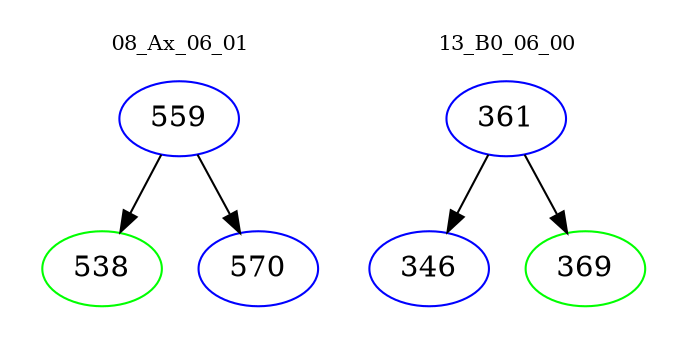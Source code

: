digraph{
subgraph cluster_0 {
color = white
label = "08_Ax_06_01";
fontsize=10;
T0_559 [label="559", color="blue"]
T0_559 -> T0_538 [color="black"]
T0_538 [label="538", color="green"]
T0_559 -> T0_570 [color="black"]
T0_570 [label="570", color="blue"]
}
subgraph cluster_1 {
color = white
label = "13_B0_06_00";
fontsize=10;
T1_361 [label="361", color="blue"]
T1_361 -> T1_346 [color="black"]
T1_346 [label="346", color="blue"]
T1_361 -> T1_369 [color="black"]
T1_369 [label="369", color="green"]
}
}
